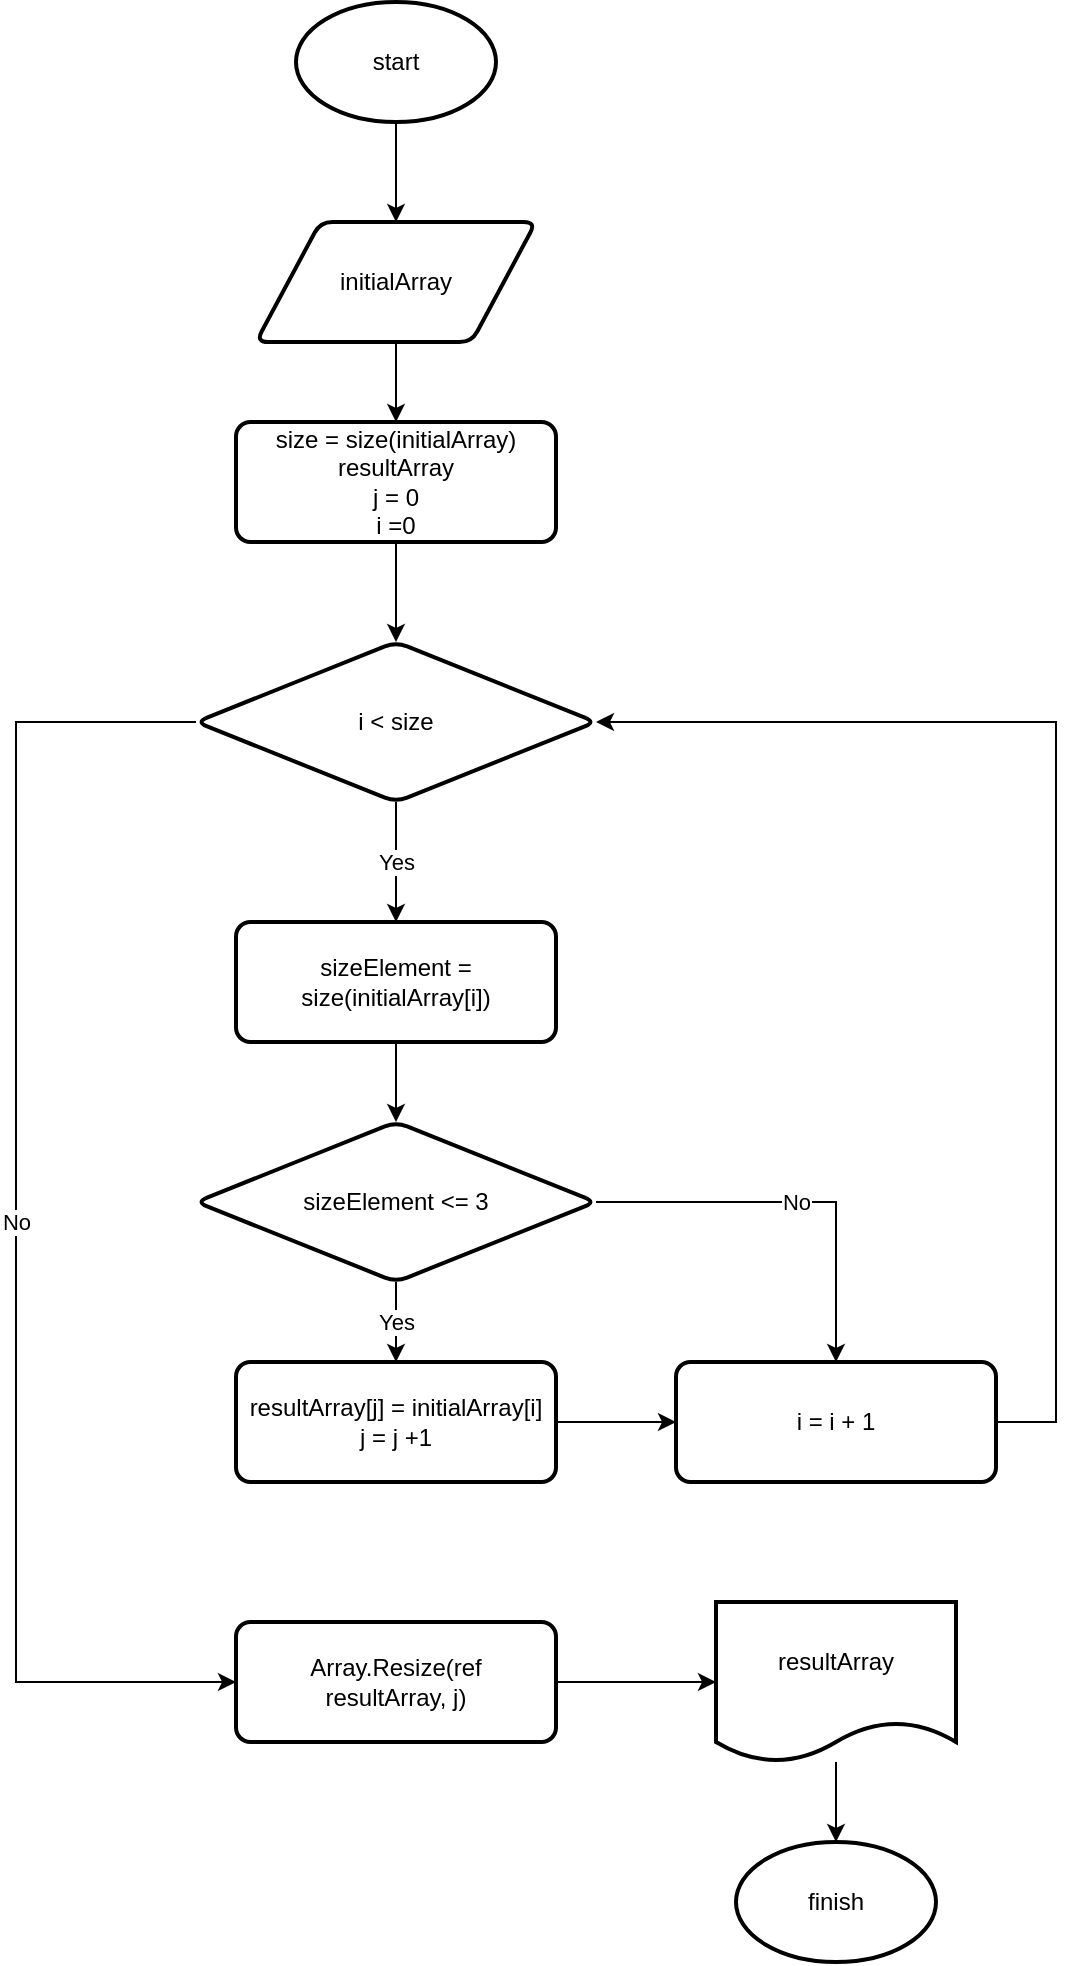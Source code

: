 <mxfile version="21.2.1" type="device">
  <diagram name="Страница 1" id="kgJw-4vOIqceegCQzZOf">
    <mxGraphModel dx="1418" dy="838" grid="1" gridSize="10" guides="1" tooltips="1" connect="1" arrows="1" fold="1" page="1" pageScale="1" pageWidth="827" pageHeight="1169" math="0" shadow="0">
      <root>
        <mxCell id="0" />
        <mxCell id="1" parent="0" />
        <mxCell id="v21iooVHpLKDQjo4kyvp-3" value="" style="edgeStyle=orthogonalEdgeStyle;rounded=0;orthogonalLoop=1;jettySize=auto;html=1;" edge="1" parent="1" source="v21iooVHpLKDQjo4kyvp-1" target="v21iooVHpLKDQjo4kyvp-2">
          <mxGeometry relative="1" as="geometry" />
        </mxCell>
        <mxCell id="v21iooVHpLKDQjo4kyvp-1" value="start" style="strokeWidth=2;html=1;shape=mxgraph.flowchart.start_1;whiteSpace=wrap;" vertex="1" parent="1">
          <mxGeometry x="150" y="40" width="100" height="60" as="geometry" />
        </mxCell>
        <mxCell id="v21iooVHpLKDQjo4kyvp-5" value="" style="edgeStyle=orthogonalEdgeStyle;rounded=0;orthogonalLoop=1;jettySize=auto;html=1;" edge="1" parent="1" source="v21iooVHpLKDQjo4kyvp-2" target="v21iooVHpLKDQjo4kyvp-4">
          <mxGeometry relative="1" as="geometry" />
        </mxCell>
        <mxCell id="v21iooVHpLKDQjo4kyvp-2" value="initialArray" style="shape=parallelogram;html=1;strokeWidth=2;perimeter=parallelogramPerimeter;whiteSpace=wrap;rounded=1;arcSize=12;size=0.23;" vertex="1" parent="1">
          <mxGeometry x="130" y="150" width="140" height="60" as="geometry" />
        </mxCell>
        <mxCell id="v21iooVHpLKDQjo4kyvp-8" value="" style="edgeStyle=orthogonalEdgeStyle;rounded=0;orthogonalLoop=1;jettySize=auto;html=1;" edge="1" parent="1" source="v21iooVHpLKDQjo4kyvp-4" target="v21iooVHpLKDQjo4kyvp-7">
          <mxGeometry relative="1" as="geometry" />
        </mxCell>
        <mxCell id="v21iooVHpLKDQjo4kyvp-4" value="size = size(initialArray)&lt;br&gt;resultArray&lt;br&gt;j = 0&lt;br&gt;i =0" style="whiteSpace=wrap;html=1;strokeWidth=2;rounded=1;arcSize=12;" vertex="1" parent="1">
          <mxGeometry x="120" y="250" width="160" height="60" as="geometry" />
        </mxCell>
        <mxCell id="v21iooVHpLKDQjo4kyvp-6" value="Yes" style="edgeStyle=orthogonalEdgeStyle;rounded=0;orthogonalLoop=1;jettySize=auto;html=1;entryX=0.5;entryY=0;entryDx=0;entryDy=0;" edge="1" parent="1" source="v21iooVHpLKDQjo4kyvp-7" target="v21iooVHpLKDQjo4kyvp-9">
          <mxGeometry relative="1" as="geometry">
            <mxPoint x="200" y="530" as="targetPoint" />
          </mxGeometry>
        </mxCell>
        <mxCell id="v21iooVHpLKDQjo4kyvp-21" value="No" style="edgeStyle=orthogonalEdgeStyle;rounded=0;orthogonalLoop=1;jettySize=auto;html=1;exitX=0;exitY=0.5;exitDx=0;exitDy=0;entryX=0;entryY=0.5;entryDx=0;entryDy=0;" edge="1" parent="1" source="v21iooVHpLKDQjo4kyvp-7" target="v21iooVHpLKDQjo4kyvp-25">
          <mxGeometry relative="1" as="geometry">
            <mxPoint x="100" y="880" as="targetPoint" />
            <Array as="points">
              <mxPoint x="10" y="400" />
              <mxPoint x="10" y="880" />
            </Array>
          </mxGeometry>
        </mxCell>
        <mxCell id="v21iooVHpLKDQjo4kyvp-7" value="i &amp;lt; size" style="rhombus;whiteSpace=wrap;html=1;strokeWidth=2;rounded=1;arcSize=12;" vertex="1" parent="1">
          <mxGeometry x="100" y="360" width="200" height="80" as="geometry" />
        </mxCell>
        <mxCell id="v21iooVHpLKDQjo4kyvp-12" value="" style="edgeStyle=orthogonalEdgeStyle;rounded=0;orthogonalLoop=1;jettySize=auto;html=1;" edge="1" parent="1" source="v21iooVHpLKDQjo4kyvp-9" target="v21iooVHpLKDQjo4kyvp-11">
          <mxGeometry relative="1" as="geometry" />
        </mxCell>
        <mxCell id="v21iooVHpLKDQjo4kyvp-9" value="sizeElement = size(initialArray[i])" style="whiteSpace=wrap;html=1;strokeWidth=2;rounded=1;arcSize=12;" vertex="1" parent="1">
          <mxGeometry x="120" y="500" width="160" height="60" as="geometry" />
        </mxCell>
        <mxCell id="v21iooVHpLKDQjo4kyvp-18" value="No" style="edgeStyle=orthogonalEdgeStyle;rounded=0;orthogonalLoop=1;jettySize=auto;html=1;exitX=1;exitY=0.5;exitDx=0;exitDy=0;entryX=0.5;entryY=0;entryDx=0;entryDy=0;" edge="1" parent="1" source="v21iooVHpLKDQjo4kyvp-11" target="v21iooVHpLKDQjo4kyvp-15">
          <mxGeometry relative="1" as="geometry">
            <mxPoint x="420" y="690" as="targetPoint" />
            <Array as="points">
              <mxPoint x="420" y="640" />
            </Array>
          </mxGeometry>
        </mxCell>
        <mxCell id="v21iooVHpLKDQjo4kyvp-11" value="sizeElement &amp;lt;= 3" style="rhombus;whiteSpace=wrap;html=1;strokeWidth=2;rounded=1;arcSize=12;" vertex="1" parent="1">
          <mxGeometry x="100" y="600" width="200" height="80" as="geometry" />
        </mxCell>
        <mxCell id="v21iooVHpLKDQjo4kyvp-17" value="" style="edgeStyle=orthogonalEdgeStyle;rounded=0;orthogonalLoop=1;jettySize=auto;html=1;entryX=0;entryY=0.5;entryDx=0;entryDy=0;" edge="1" parent="1" source="v21iooVHpLKDQjo4kyvp-13" target="v21iooVHpLKDQjo4kyvp-15">
          <mxGeometry relative="1" as="geometry">
            <mxPoint x="330" y="710" as="targetPoint" />
          </mxGeometry>
        </mxCell>
        <mxCell id="v21iooVHpLKDQjo4kyvp-19" style="edgeStyle=orthogonalEdgeStyle;rounded=0;orthogonalLoop=1;jettySize=auto;html=1;entryX=1;entryY=0.5;entryDx=0;entryDy=0;exitX=1;exitY=0.5;exitDx=0;exitDy=0;" edge="1" parent="1" source="v21iooVHpLKDQjo4kyvp-15" target="v21iooVHpLKDQjo4kyvp-7">
          <mxGeometry relative="1" as="geometry">
            <Array as="points">
              <mxPoint x="530" y="750" />
              <mxPoint x="530" y="400" />
            </Array>
          </mxGeometry>
        </mxCell>
        <mxCell id="v21iooVHpLKDQjo4kyvp-15" value="i = i + 1" style="whiteSpace=wrap;html=1;strokeWidth=2;rounded=1;arcSize=12;" vertex="1" parent="1">
          <mxGeometry x="340" y="720" width="160" height="60" as="geometry" />
        </mxCell>
        <mxCell id="v21iooVHpLKDQjo4kyvp-23" value="" style="edgeStyle=orthogonalEdgeStyle;rounded=0;orthogonalLoop=1;jettySize=auto;html=1;" edge="1" parent="1" source="v21iooVHpLKDQjo4kyvp-20" target="v21iooVHpLKDQjo4kyvp-22">
          <mxGeometry relative="1" as="geometry" />
        </mxCell>
        <mxCell id="v21iooVHpLKDQjo4kyvp-20" value="resultArray" style="shape=document;whiteSpace=wrap;html=1;boundedLbl=1;strokeWidth=2;rounded=1;arcSize=12;size=0.25;" vertex="1" parent="1">
          <mxGeometry x="360" y="840" width="120" height="80" as="geometry" />
        </mxCell>
        <mxCell id="v21iooVHpLKDQjo4kyvp-22" value="finish" style="strokeWidth=2;html=1;shape=mxgraph.flowchart.start_1;whiteSpace=wrap;" vertex="1" parent="1">
          <mxGeometry x="370" y="960" width="100" height="60" as="geometry" />
        </mxCell>
        <mxCell id="v21iooVHpLKDQjo4kyvp-24" value="Yes" style="edgeStyle=orthogonalEdgeStyle;rounded=0;orthogonalLoop=1;jettySize=auto;html=1;" edge="1" parent="1" source="v21iooVHpLKDQjo4kyvp-11" target="v21iooVHpLKDQjo4kyvp-13">
          <mxGeometry relative="1" as="geometry">
            <mxPoint x="200" y="770" as="targetPoint" />
            <mxPoint x="200" y="680" as="sourcePoint" />
          </mxGeometry>
        </mxCell>
        <mxCell id="v21iooVHpLKDQjo4kyvp-13" value="resultArray[j] = initialArray[i]&lt;br&gt;j = j +1" style="whiteSpace=wrap;html=1;strokeWidth=2;rounded=1;arcSize=12;" vertex="1" parent="1">
          <mxGeometry x="120" y="720" width="160" height="60" as="geometry" />
        </mxCell>
        <mxCell id="v21iooVHpLKDQjo4kyvp-26" value="" style="edgeStyle=orthogonalEdgeStyle;rounded=0;orthogonalLoop=1;jettySize=auto;html=1;" edge="1" parent="1" source="v21iooVHpLKDQjo4kyvp-25" target="v21iooVHpLKDQjo4kyvp-20">
          <mxGeometry relative="1" as="geometry" />
        </mxCell>
        <mxCell id="v21iooVHpLKDQjo4kyvp-25" value="Array.Resize(ref &lt;br&gt;resultArray, j)" style="whiteSpace=wrap;html=1;strokeWidth=2;rounded=1;arcSize=12;" vertex="1" parent="1">
          <mxGeometry x="120" y="850" width="160" height="60" as="geometry" />
        </mxCell>
      </root>
    </mxGraphModel>
  </diagram>
</mxfile>
